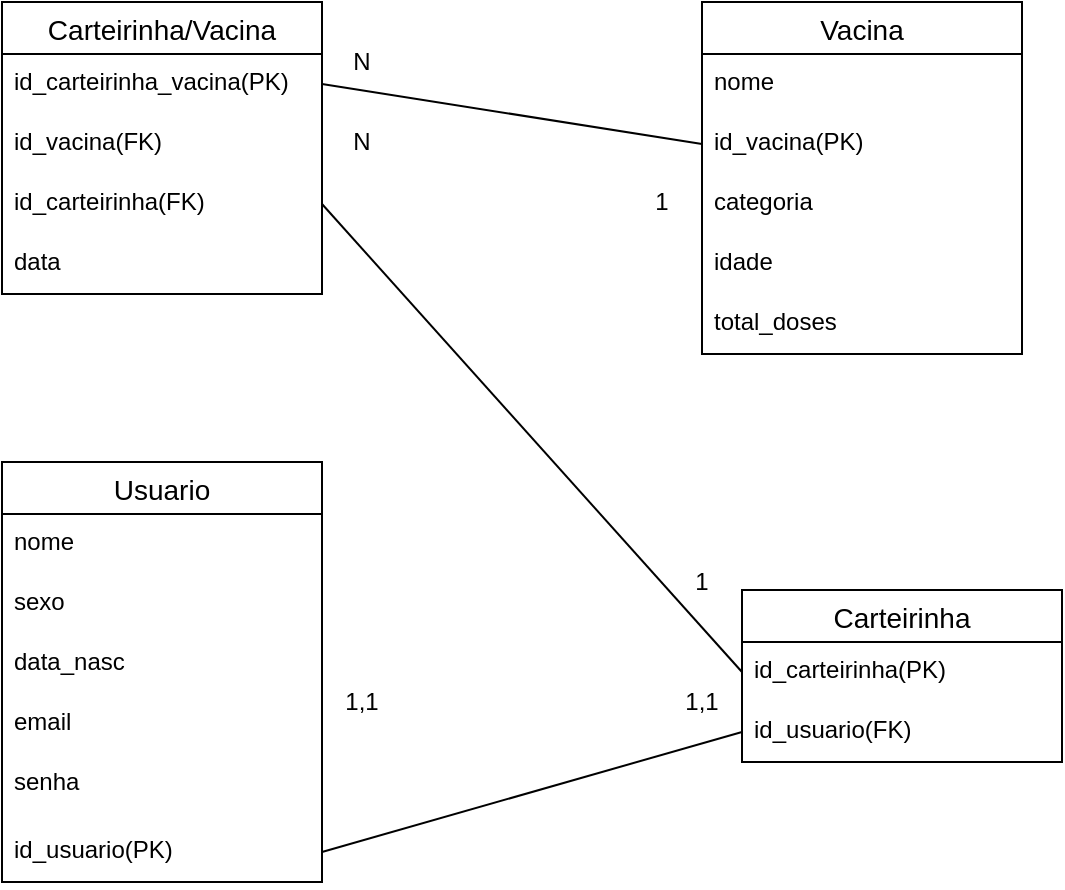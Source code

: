 <mxfile version="14.6.12" type="device"><diagram id="XFIP7-AW7tHlfLoPFLrZ" name="Page-1"><mxGraphModel dx="868" dy="492" grid="1" gridSize="10" guides="1" tooltips="1" connect="1" arrows="1" fold="1" page="1" pageScale="1" pageWidth="827" pageHeight="1169" math="0" shadow="0"><root><mxCell id="0"/><mxCell id="1" parent="0"/><mxCell id="T45O9q_qMDFZTgoUc17b-5" value="Usuario" style="swimlane;fontStyle=0;childLayout=stackLayout;horizontal=1;startSize=26;horizontalStack=0;resizeParent=1;resizeParentMax=0;resizeLast=0;collapsible=1;marginBottom=0;align=center;fontSize=14;" parent="1" vertex="1"><mxGeometry x="120" y="280" width="160" height="210" as="geometry"/></mxCell><mxCell id="T45O9q_qMDFZTgoUc17b-6" value="nome" style="text;strokeColor=none;fillColor=none;spacingLeft=4;spacingRight=4;overflow=hidden;rotatable=0;points=[[0,0.5],[1,0.5]];portConstraint=eastwest;fontSize=12;" parent="T45O9q_qMDFZTgoUc17b-5" vertex="1"><mxGeometry y="26" width="160" height="30" as="geometry"/></mxCell><mxCell id="yVk9MaOwO8McaFXn7hIg-2" value="sexo" style="text;strokeColor=none;fillColor=none;spacingLeft=4;spacingRight=4;overflow=hidden;rotatable=0;points=[[0,0.5],[1,0.5]];portConstraint=eastwest;fontSize=12;" parent="T45O9q_qMDFZTgoUc17b-5" vertex="1"><mxGeometry y="56" width="160" height="30" as="geometry"/></mxCell><mxCell id="d3WHK2WrQTngXCHxOzoX-1" value="data_nasc" style="text;strokeColor=none;fillColor=none;spacingLeft=4;spacingRight=4;overflow=hidden;rotatable=0;points=[[0,0.5],[1,0.5]];portConstraint=eastwest;fontSize=12;" parent="T45O9q_qMDFZTgoUc17b-5" vertex="1"><mxGeometry y="86" width="160" height="30" as="geometry"/></mxCell><mxCell id="T45O9q_qMDFZTgoUc17b-7" value="email" style="text;strokeColor=none;fillColor=none;spacingLeft=4;spacingRight=4;overflow=hidden;rotatable=0;points=[[0,0.5],[1,0.5]];portConstraint=eastwest;fontSize=12;" parent="T45O9q_qMDFZTgoUc17b-5" vertex="1"><mxGeometry y="116" width="160" height="30" as="geometry"/></mxCell><mxCell id="T45O9q_qMDFZTgoUc17b-8" value="senha" style="text;strokeColor=none;fillColor=none;spacingLeft=4;spacingRight=4;overflow=hidden;rotatable=0;points=[[0,0.5],[1,0.5]];portConstraint=eastwest;fontSize=12;" parent="T45O9q_qMDFZTgoUc17b-5" vertex="1"><mxGeometry y="146" width="160" height="34" as="geometry"/></mxCell><mxCell id="T45O9q_qMDFZTgoUc17b-21" value="id_usuario(PK)" style="text;strokeColor=none;fillColor=none;spacingLeft=4;spacingRight=4;overflow=hidden;rotatable=0;points=[[0,0.5],[1,0.5]];portConstraint=eastwest;fontSize=12;" parent="T45O9q_qMDFZTgoUc17b-5" vertex="1"><mxGeometry y="180" width="160" height="30" as="geometry"/></mxCell><mxCell id="T45O9q_qMDFZTgoUc17b-9" value="Carteirinha/Vacina" style="swimlane;fontStyle=0;childLayout=stackLayout;horizontal=1;startSize=26;horizontalStack=0;resizeParent=1;resizeParentMax=0;resizeLast=0;collapsible=1;marginBottom=0;align=center;fontSize=14;" parent="1" vertex="1"><mxGeometry x="120" y="50" width="160" height="146" as="geometry"><mxRectangle x="120" y="50" width="150" height="26" as="alternateBounds"/></mxGeometry></mxCell><mxCell id="T45O9q_qMDFZTgoUc17b-10" value="id_carteirinha_vacina(PK)" style="text;strokeColor=none;fillColor=none;spacingLeft=4;spacingRight=4;overflow=hidden;rotatable=0;points=[[0,0.5],[1,0.5]];portConstraint=eastwest;fontSize=12;" parent="T45O9q_qMDFZTgoUc17b-9" vertex="1"><mxGeometry y="26" width="160" height="30" as="geometry"/></mxCell><mxCell id="yVk9MaOwO8McaFXn7hIg-1" value="id_vacina(FK)" style="text;strokeColor=none;fillColor=none;spacingLeft=4;spacingRight=4;overflow=hidden;rotatable=0;points=[[0,0.5],[1,0.5]];portConstraint=eastwest;fontSize=12;" parent="T45O9q_qMDFZTgoUc17b-9" vertex="1"><mxGeometry y="56" width="160" height="30" as="geometry"/></mxCell><mxCell id="T45O9q_qMDFZTgoUc17b-11" value="id_carteirinha(FK)" style="text;strokeColor=none;fillColor=none;spacingLeft=4;spacingRight=4;overflow=hidden;rotatable=0;points=[[0,0.5],[1,0.5]];portConstraint=eastwest;fontSize=12;" parent="T45O9q_qMDFZTgoUc17b-9" vertex="1"><mxGeometry y="86" width="160" height="30" as="geometry"/></mxCell><mxCell id="T45O9q_qMDFZTgoUc17b-12" value="data" style="text;strokeColor=none;fillColor=none;spacingLeft=4;spacingRight=4;overflow=hidden;rotatable=0;points=[[0,0.5],[1,0.5]];portConstraint=eastwest;fontSize=12;" parent="T45O9q_qMDFZTgoUc17b-9" vertex="1"><mxGeometry y="116" width="160" height="30" as="geometry"/></mxCell><mxCell id="T45O9q_qMDFZTgoUc17b-13" value="Carteirinha" style="swimlane;fontStyle=0;childLayout=stackLayout;horizontal=1;startSize=26;horizontalStack=0;resizeParent=1;resizeParentMax=0;resizeLast=0;collapsible=1;marginBottom=0;align=center;fontSize=14;" parent="1" vertex="1"><mxGeometry x="490" y="344" width="160" height="86" as="geometry"/></mxCell><mxCell id="T45O9q_qMDFZTgoUc17b-14" value="id_carteirinha(PK)" style="text;strokeColor=none;fillColor=none;spacingLeft=4;spacingRight=4;overflow=hidden;rotatable=0;points=[[0,0.5],[1,0.5]];portConstraint=eastwest;fontSize=12;" parent="T45O9q_qMDFZTgoUc17b-13" vertex="1"><mxGeometry y="26" width="160" height="30" as="geometry"/></mxCell><mxCell id="T45O9q_qMDFZTgoUc17b-15" value="id_usuario(FK)" style="text;strokeColor=none;fillColor=none;spacingLeft=4;spacingRight=4;overflow=hidden;rotatable=0;points=[[0,0.5],[1,0.5]];portConstraint=eastwest;fontSize=12;" parent="T45O9q_qMDFZTgoUc17b-13" vertex="1"><mxGeometry y="56" width="160" height="30" as="geometry"/></mxCell><mxCell id="T45O9q_qMDFZTgoUc17b-17" value="Vacina" style="swimlane;fontStyle=0;childLayout=stackLayout;horizontal=1;startSize=26;horizontalStack=0;resizeParent=1;resizeParentMax=0;resizeLast=0;collapsible=1;marginBottom=0;align=center;fontSize=14;" parent="1" vertex="1"><mxGeometry x="470" y="50" width="160" height="176" as="geometry"/></mxCell><mxCell id="T45O9q_qMDFZTgoUc17b-18" value="nome" style="text;strokeColor=none;fillColor=none;spacingLeft=4;spacingRight=4;overflow=hidden;rotatable=0;points=[[0,0.5],[1,0.5]];portConstraint=eastwest;fontSize=12;" parent="T45O9q_qMDFZTgoUc17b-17" vertex="1"><mxGeometry y="26" width="160" height="30" as="geometry"/></mxCell><mxCell id="T45O9q_qMDFZTgoUc17b-23" value="id_vacina(PK)" style="text;strokeColor=none;fillColor=none;spacingLeft=4;spacingRight=4;overflow=hidden;rotatable=0;points=[[0,0.5],[1,0.5]];portConstraint=eastwest;fontSize=12;" parent="T45O9q_qMDFZTgoUc17b-17" vertex="1"><mxGeometry y="56" width="160" height="30" as="geometry"/></mxCell><mxCell id="iNUl0vhx46hWDwB3kXkh-2" value="categoria" style="text;strokeColor=none;fillColor=none;spacingLeft=4;spacingRight=4;overflow=hidden;rotatable=0;points=[[0,0.5],[1,0.5]];portConstraint=eastwest;fontSize=12;" parent="T45O9q_qMDFZTgoUc17b-17" vertex="1"><mxGeometry y="86" width="160" height="30" as="geometry"/></mxCell><mxCell id="vvIOK7xvL9lsXV6lvduk-1" value="idade" style="text;strokeColor=none;fillColor=none;spacingLeft=4;spacingRight=4;overflow=hidden;rotatable=0;points=[[0,0.5],[1,0.5]];portConstraint=eastwest;fontSize=12;" vertex="1" parent="T45O9q_qMDFZTgoUc17b-17"><mxGeometry y="116" width="160" height="30" as="geometry"/></mxCell><mxCell id="vvIOK7xvL9lsXV6lvduk-2" value="total_doses" style="text;strokeColor=none;fillColor=none;spacingLeft=4;spacingRight=4;overflow=hidden;rotatable=0;points=[[0,0.5],[1,0.5]];portConstraint=eastwest;fontSize=12;" vertex="1" parent="T45O9q_qMDFZTgoUc17b-17"><mxGeometry y="146" width="160" height="30" as="geometry"/></mxCell><mxCell id="T45O9q_qMDFZTgoUc17b-26" value="" style="endArrow=none;html=1;exitX=1;exitY=0.5;exitDx=0;exitDy=0;entryX=0;entryY=0.5;entryDx=0;entryDy=0;" parent="1" source="T45O9q_qMDFZTgoUc17b-21" target="T45O9q_qMDFZTgoUc17b-15" edge="1"><mxGeometry width="50" height="50" relative="1" as="geometry"><mxPoint x="390" y="280" as="sourcePoint"/><mxPoint x="440" y="230" as="targetPoint"/></mxGeometry></mxCell><mxCell id="T45O9q_qMDFZTgoUc17b-27" value="" style="endArrow=none;html=1;entryX=1;entryY=0.5;entryDx=0;entryDy=0;exitX=0;exitY=0.5;exitDx=0;exitDy=0;" parent="1" source="T45O9q_qMDFZTgoUc17b-14" target="T45O9q_qMDFZTgoUc17b-11" edge="1"><mxGeometry width="50" height="50" relative="1" as="geometry"><mxPoint x="390" y="280" as="sourcePoint"/><mxPoint x="440" y="230" as="targetPoint"/></mxGeometry></mxCell><mxCell id="T45O9q_qMDFZTgoUc17b-31" value="" style="endArrow=none;html=1;entryX=1;entryY=0.5;entryDx=0;entryDy=0;exitX=0;exitY=0.5;exitDx=0;exitDy=0;" parent="1" source="T45O9q_qMDFZTgoUc17b-23" target="T45O9q_qMDFZTgoUc17b-10" edge="1"><mxGeometry width="50" height="50" relative="1" as="geometry"><mxPoint x="390" y="280" as="sourcePoint"/><mxPoint x="440" y="230" as="targetPoint"/></mxGeometry></mxCell><mxCell id="T45O9q_qMDFZTgoUc17b-32" value="1,1" style="text;html=1;strokeColor=none;fillColor=none;align=center;verticalAlign=middle;whiteSpace=wrap;rounded=0;" parent="1" vertex="1"><mxGeometry x="280" y="390" width="40" height="20" as="geometry"/></mxCell><mxCell id="T45O9q_qMDFZTgoUc17b-33" value="1" style="text;html=1;strokeColor=none;fillColor=none;align=center;verticalAlign=middle;whiteSpace=wrap;rounded=0;" parent="1" vertex="1"><mxGeometry x="430" y="140" width="40" height="20" as="geometry"/></mxCell><mxCell id="T45O9q_qMDFZTgoUc17b-34" value="1,1" style="text;html=1;strokeColor=none;fillColor=none;align=center;verticalAlign=middle;whiteSpace=wrap;rounded=0;" parent="1" vertex="1"><mxGeometry x="450" y="390" width="40" height="20" as="geometry"/></mxCell><mxCell id="T45O9q_qMDFZTgoUc17b-36" value="N" style="text;html=1;strokeColor=none;fillColor=none;align=center;verticalAlign=middle;whiteSpace=wrap;rounded=0;" parent="1" vertex="1"><mxGeometry x="280" y="110" width="40" height="20" as="geometry"/></mxCell><mxCell id="T45O9q_qMDFZTgoUc17b-37" value="N" style="text;html=1;strokeColor=none;fillColor=none;align=center;verticalAlign=middle;whiteSpace=wrap;rounded=0;" parent="1" vertex="1"><mxGeometry x="280" y="70" width="40" height="20" as="geometry"/></mxCell><mxCell id="T45O9q_qMDFZTgoUc17b-38" value="1" style="text;html=1;strokeColor=none;fillColor=none;align=center;verticalAlign=middle;whiteSpace=wrap;rounded=0;" parent="1" vertex="1"><mxGeometry x="450" y="330" width="40" height="20" as="geometry"/></mxCell></root></mxGraphModel></diagram></mxfile>